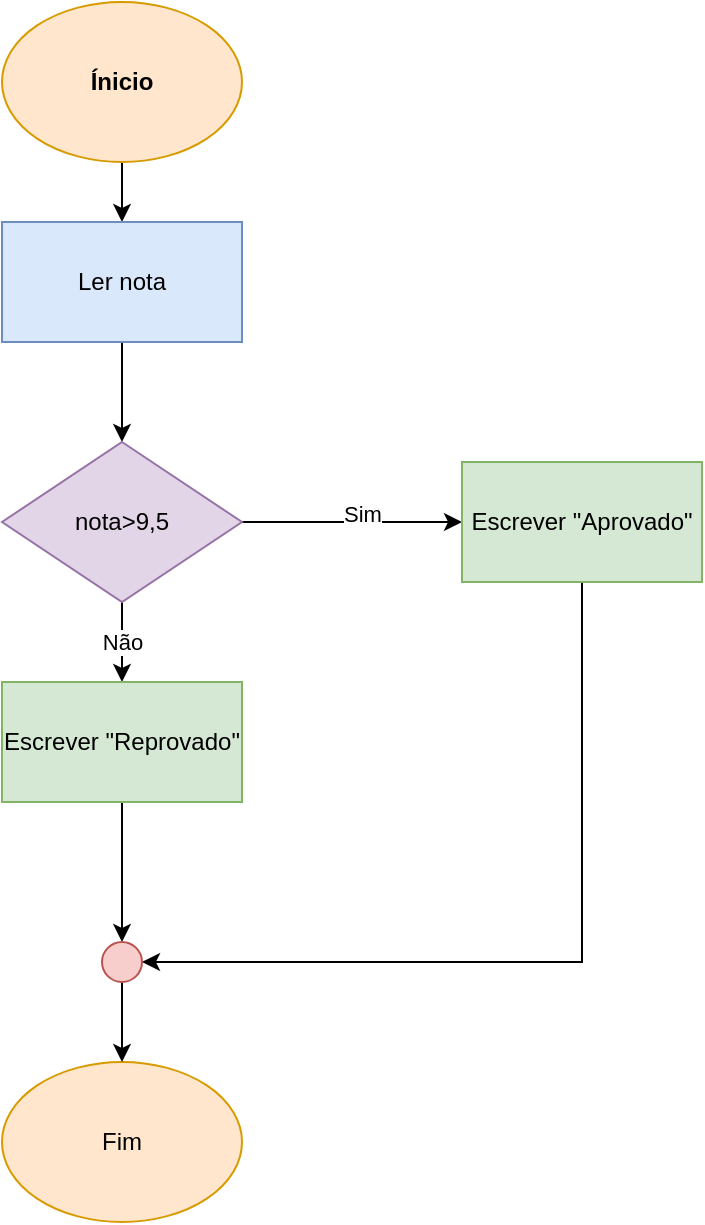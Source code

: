 <mxfile version="28.2.3">
  <diagram name="Página-1" id="qQu67gA0avC3N4LLNJ07">
    <mxGraphModel dx="1418" dy="820" grid="1" gridSize="10" guides="1" tooltips="1" connect="1" arrows="1" fold="1" page="1" pageScale="1" pageWidth="827" pageHeight="1169" math="0" shadow="0">
      <root>
        <mxCell id="0" />
        <mxCell id="1" parent="0" />
        <mxCell id="Q1XVkBnLcJvbtjV_UujQ-4" value="" style="edgeStyle=orthogonalEdgeStyle;rounded=0;orthogonalLoop=1;jettySize=auto;html=1;" edge="1" parent="1" source="A7Fp1b2MyOMbYTq2g-hQ-1" target="Q1XVkBnLcJvbtjV_UujQ-2">
          <mxGeometry relative="1" as="geometry" />
        </mxCell>
        <mxCell id="A7Fp1b2MyOMbYTq2g-hQ-1" value="Ínicio" style="ellipse;whiteSpace=wrap;html=1;fontStyle=1;fillColor=#ffe6cc;strokeColor=#d79b00;" parent="1" vertex="1">
          <mxGeometry x="390" y="80" width="120" height="80" as="geometry" />
        </mxCell>
        <mxCell id="Q1XVkBnLcJvbtjV_UujQ-1" value="Fim" style="ellipse;whiteSpace=wrap;html=1;fillColor=#ffe6cc;strokeColor=#d79b00;" vertex="1" parent="1">
          <mxGeometry x="390" y="610" width="120" height="80" as="geometry" />
        </mxCell>
        <mxCell id="Q1XVkBnLcJvbtjV_UujQ-5" value="" style="edgeStyle=orthogonalEdgeStyle;rounded=0;orthogonalLoop=1;jettySize=auto;html=1;" edge="1" parent="1" source="Q1XVkBnLcJvbtjV_UujQ-2" target="Q1XVkBnLcJvbtjV_UujQ-3">
          <mxGeometry relative="1" as="geometry" />
        </mxCell>
        <mxCell id="Q1XVkBnLcJvbtjV_UujQ-2" value="Ler nota" style="rounded=0;whiteSpace=wrap;html=1;fillColor=#dae8fc;strokeColor=#6c8ebf;" vertex="1" parent="1">
          <mxGeometry x="390" y="190" width="120" height="60" as="geometry" />
        </mxCell>
        <mxCell id="Q1XVkBnLcJvbtjV_UujQ-8" value="" style="edgeStyle=orthogonalEdgeStyle;rounded=0;orthogonalLoop=1;jettySize=auto;html=1;" edge="1" parent="1" source="Q1XVkBnLcJvbtjV_UujQ-3" target="Q1XVkBnLcJvbtjV_UujQ-6">
          <mxGeometry relative="1" as="geometry" />
        </mxCell>
        <mxCell id="Q1XVkBnLcJvbtjV_UujQ-10" value="Sim" style="edgeLabel;html=1;align=center;verticalAlign=middle;resizable=0;points=[];" vertex="1" connectable="0" parent="Q1XVkBnLcJvbtjV_UujQ-8">
          <mxGeometry x="0.091" y="4" relative="1" as="geometry">
            <mxPoint as="offset" />
          </mxGeometry>
        </mxCell>
        <mxCell id="Q1XVkBnLcJvbtjV_UujQ-9" value="&lt;div&gt;Não&lt;/div&gt;" style="edgeStyle=orthogonalEdgeStyle;rounded=0;orthogonalLoop=1;jettySize=auto;html=1;" edge="1" parent="1" source="Q1XVkBnLcJvbtjV_UujQ-3" target="Q1XVkBnLcJvbtjV_UujQ-7">
          <mxGeometry relative="1" as="geometry" />
        </mxCell>
        <mxCell id="Q1XVkBnLcJvbtjV_UujQ-3" value="nota&amp;gt;9,5" style="rhombus;whiteSpace=wrap;html=1;fillColor=#e1d5e7;strokeColor=#9673a6;" vertex="1" parent="1">
          <mxGeometry x="390" y="300" width="120" height="80" as="geometry" />
        </mxCell>
        <mxCell id="Q1XVkBnLcJvbtjV_UujQ-15" style="edgeStyle=orthogonalEdgeStyle;rounded=0;orthogonalLoop=1;jettySize=auto;html=1;exitX=0.5;exitY=1;exitDx=0;exitDy=0;entryX=1;entryY=0.5;entryDx=0;entryDy=0;" edge="1" parent="1" source="Q1XVkBnLcJvbtjV_UujQ-6" target="Q1XVkBnLcJvbtjV_UujQ-11">
          <mxGeometry relative="1" as="geometry" />
        </mxCell>
        <mxCell id="Q1XVkBnLcJvbtjV_UujQ-6" value="Escrever &quot;Aprovado&quot;" style="rounded=0;whiteSpace=wrap;html=1;fillColor=#d5e8d4;strokeColor=#82b366;" vertex="1" parent="1">
          <mxGeometry x="620" y="310" width="120" height="60" as="geometry" />
        </mxCell>
        <mxCell id="Q1XVkBnLcJvbtjV_UujQ-13" value="" style="edgeStyle=orthogonalEdgeStyle;rounded=0;orthogonalLoop=1;jettySize=auto;html=1;" edge="1" parent="1" source="Q1XVkBnLcJvbtjV_UujQ-7" target="Q1XVkBnLcJvbtjV_UujQ-11">
          <mxGeometry relative="1" as="geometry" />
        </mxCell>
        <mxCell id="Q1XVkBnLcJvbtjV_UujQ-7" value="Escrever &quot;Reprovado&quot;" style="rounded=0;whiteSpace=wrap;html=1;fillColor=#d5e8d4;strokeColor=#82b366;" vertex="1" parent="1">
          <mxGeometry x="390" y="420" width="120" height="60" as="geometry" />
        </mxCell>
        <mxCell id="Q1XVkBnLcJvbtjV_UujQ-16" value="" style="edgeStyle=orthogonalEdgeStyle;rounded=0;orthogonalLoop=1;jettySize=auto;html=1;" edge="1" parent="1" source="Q1XVkBnLcJvbtjV_UujQ-11" target="Q1XVkBnLcJvbtjV_UujQ-1">
          <mxGeometry relative="1" as="geometry" />
        </mxCell>
        <mxCell id="Q1XVkBnLcJvbtjV_UujQ-11" value="" style="ellipse;whiteSpace=wrap;html=1;aspect=fixed;fillColor=#f8cecc;strokeColor=#b85450;" vertex="1" parent="1">
          <mxGeometry x="440" y="550" width="20" height="20" as="geometry" />
        </mxCell>
      </root>
    </mxGraphModel>
  </diagram>
</mxfile>

